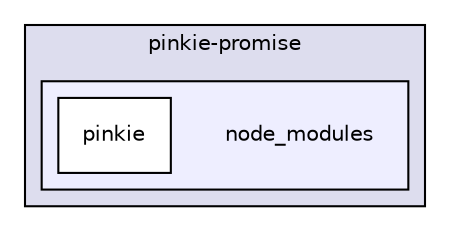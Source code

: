 digraph "gulp-src/node_modules/gulp/node_modules/gulp-util/node_modules/dateformat/node_modules/meow/node_modules/read-pkg-up/node_modules/read-pkg/node_modules/load-json-file/node_modules/pinkie-promise/node_modules" {
  compound=true
  node [ fontsize="10", fontname="Helvetica"];
  edge [ labelfontsize="10", labelfontname="Helvetica"];
  subgraph clusterdir_a626f1659a5750bc643d4e067f3f2292 {
    graph [ bgcolor="#ddddee", pencolor="black", label="pinkie-promise" fontname="Helvetica", fontsize="10", URL="dir_a626f1659a5750bc643d4e067f3f2292.html"]
  subgraph clusterdir_0d5e7c10e27084782a1aeb3314abe49e {
    graph [ bgcolor="#eeeeff", pencolor="black", label="" URL="dir_0d5e7c10e27084782a1aeb3314abe49e.html"];
    dir_0d5e7c10e27084782a1aeb3314abe49e [shape=plaintext label="node_modules"];
    dir_24aac01d6ffc1e5a1ab1cddcbe44d540 [shape=box label="pinkie" color="black" fillcolor="white" style="filled" URL="dir_24aac01d6ffc1e5a1ab1cddcbe44d540.html"];
  }
  }
}
